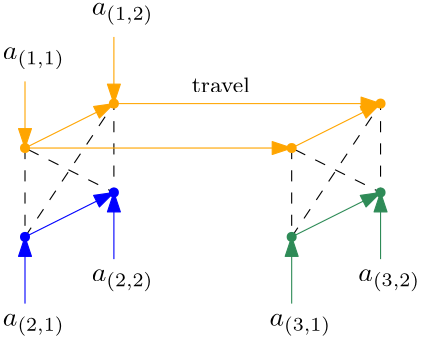 <?xml version="1.0"?>
<!DOCTYPE ipe SYSTEM "ipe.dtd">
<ipe version="70218" creator="Ipe 7.2.24">
<info created="D:20241205210146" modified="D:20241206205723"/>
<ipestyle name="basic">
<symbol name="arrow/arc(spx)">
<path stroke="sym-stroke" fill="sym-stroke" pen="sym-pen">
0 0 m
-1 0.333 l
-1 -0.333 l
h
</path>
</symbol>
<symbol name="arrow/farc(spx)">
<path stroke="sym-stroke" fill="white" pen="sym-pen">
0 0 m
-1 0.333 l
-1 -0.333 l
h
</path>
</symbol>
<symbol name="arrow/ptarc(spx)">
<path stroke="sym-stroke" fill="sym-stroke" pen="sym-pen">
0 0 m
-1 0.333 l
-0.8 0 l
-1 -0.333 l
h
</path>
</symbol>
<symbol name="arrow/fptarc(spx)">
<path stroke="sym-stroke" fill="white" pen="sym-pen">
0 0 m
-1 0.333 l
-0.8 0 l
-1 -0.333 l
h
</path>
</symbol>
<symbol name="mark/circle(sx)" transformations="translations">
<path fill="sym-stroke">
0.6 0 0 0.6 0 0 e
0.4 0 0 0.4 0 0 e
</path>
</symbol>
<symbol name="mark/disk(sx)" transformations="translations">
<path fill="sym-stroke">
0.6 0 0 0.6 0 0 e
</path>
</symbol>
<symbol name="mark/fdisk(sfx)" transformations="translations">
<group>
<path fill="sym-fill">
0.5 0 0 0.5 0 0 e
</path>
<path fill="sym-stroke" fillrule="eofill">
0.6 0 0 0.6 0 0 e
0.4 0 0 0.4 0 0 e
</path>
</group>
</symbol>
<symbol name="mark/box(sx)" transformations="translations">
<path fill="sym-stroke" fillrule="eofill">
-0.6 -0.6 m
0.6 -0.6 l
0.6 0.6 l
-0.6 0.6 l
h
-0.4 -0.4 m
0.4 -0.4 l
0.4 0.4 l
-0.4 0.4 l
h
</path>
</symbol>
<symbol name="mark/square(sx)" transformations="translations">
<path fill="sym-stroke">
-0.6 -0.6 m
0.6 -0.6 l
0.6 0.6 l
-0.6 0.6 l
h
</path>
</symbol>
<symbol name="mark/fsquare(sfx)" transformations="translations">
<group>
<path fill="sym-fill">
-0.5 -0.5 m
0.5 -0.5 l
0.5 0.5 l
-0.5 0.5 l
h
</path>
<path fill="sym-stroke" fillrule="eofill">
-0.6 -0.6 m
0.6 -0.6 l
0.6 0.6 l
-0.6 0.6 l
h
-0.4 -0.4 m
0.4 -0.4 l
0.4 0.4 l
-0.4 0.4 l
h
</path>
</group>
</symbol>
<symbol name="mark/cross(sx)" transformations="translations">
<group>
<path fill="sym-stroke">
-0.43 -0.57 m
0.57 0.43 l
0.43 0.57 l
-0.57 -0.43 l
h
</path>
<path fill="sym-stroke">
-0.43 0.57 m
0.57 -0.43 l
0.43 -0.57 l
-0.57 0.43 l
h
</path>
</group>
</symbol>
<symbol name="arrow/fnormal(spx)">
<path stroke="sym-stroke" fill="white" pen="sym-pen">
0 0 m
-1 0.333 l
-1 -0.333 l
h
</path>
</symbol>
<symbol name="arrow/pointed(spx)">
<path stroke="sym-stroke" fill="sym-stroke" pen="sym-pen">
0 0 m
-1 0.333 l
-0.8 0 l
-1 -0.333 l
h
</path>
</symbol>
<symbol name="arrow/fpointed(spx)">
<path stroke="sym-stroke" fill="white" pen="sym-pen">
0 0 m
-1 0.333 l
-0.8 0 l
-1 -0.333 l
h
</path>
</symbol>
<symbol name="arrow/linear(spx)">
<path stroke="sym-stroke" pen="sym-pen">
-1 0.333 m
0 0 l
-1 -0.333 l
</path>
</symbol>
<symbol name="arrow/fdouble(spx)">
<path stroke="sym-stroke" fill="white" pen="sym-pen">
0 0 m
-1 0.333 l
-1 -0.333 l
h
-1 0 m
-2 0.333 l
-2 -0.333 l
h
</path>
</symbol>
<symbol name="arrow/double(spx)">
<path stroke="sym-stroke" fill="sym-stroke" pen="sym-pen">
0 0 m
-1 0.333 l
-1 -0.333 l
h
-1 0 m
-2 0.333 l
-2 -0.333 l
h
</path>
</symbol>
<symbol name="arrow/mid-normal(spx)">
<path stroke="sym-stroke" fill="sym-stroke" pen="sym-pen">
0.5 0 m
-0.5 0.333 l
-0.5 -0.333 l
h
</path>
</symbol>
<symbol name="arrow/mid-fnormal(spx)">
<path stroke="sym-stroke" fill="white" pen="sym-pen">
0.5 0 m
-0.5 0.333 l
-0.5 -0.333 l
h
</path>
</symbol>
<symbol name="arrow/mid-pointed(spx)">
<path stroke="sym-stroke" fill="sym-stroke" pen="sym-pen">
0.5 0 m
-0.5 0.333 l
-0.3 0 l
-0.5 -0.333 l
h
</path>
</symbol>
<symbol name="arrow/mid-fpointed(spx)">
<path stroke="sym-stroke" fill="white" pen="sym-pen">
0.5 0 m
-0.5 0.333 l
-0.3 0 l
-0.5 -0.333 l
h
</path>
</symbol>
<symbol name="arrow/mid-double(spx)">
<path stroke="sym-stroke" fill="sym-stroke" pen="sym-pen">
1 0 m
0 0.333 l
0 -0.333 l
h
0 0 m
-1 0.333 l
-1 -0.333 l
h
</path>
</symbol>
<symbol name="arrow/mid-fdouble(spx)">
<path stroke="sym-stroke" fill="white" pen="sym-pen">
1 0 m
0 0.333 l
0 -0.333 l
h
0 0 m
-1 0.333 l
-1 -0.333 l
h
</path>
</symbol>
<anglesize name="22.5 deg" value="22.5"/>
<anglesize name="30 deg" value="30"/>
<anglesize name="45 deg" value="45"/>
<anglesize name="60 deg" value="60"/>
<anglesize name="90 deg" value="90"/>
<arrowsize name="large" value="10"/>
<arrowsize name="small" value="5"/>
<arrowsize name="tiny" value="3"/>
<color name="blue" value="0 0 1"/>
<color name="brown" value="0.647 0.165 0.165"/>
<color name="darkblue" value="0 0 0.545"/>
<color name="darkcyan" value="0 0.545 0.545"/>
<color name="darkgray" value="0.663"/>
<color name="darkgreen" value="0 0.392 0"/>
<color name="darkmagenta" value="0.545 0 0.545"/>
<color name="darkorange" value="1 0.549 0"/>
<color name="darkred" value="0.545 0 0"/>
<color name="gold" value="1 0.843 0"/>
<color name="gray" value="0.745"/>
<color name="green" value="0 1 0"/>
<color name="lightblue" value="0.678 0.847 0.902"/>
<color name="lightcyan" value="0.878 1 1"/>
<color name="lightgray" value="0.827"/>
<color name="lightgreen" value="0.565 0.933 0.565"/>
<color name="lightyellow" value="1 1 0.878"/>
<color name="navy" value="0 0 0.502"/>
<color name="orange" value="1 0.647 0"/>
<color name="pink" value="1 0.753 0.796"/>
<color name="purple" value="0.627 0.125 0.941"/>
<color name="red" value="1 0 0"/>
<color name="seagreen" value="0.18 0.545 0.341"/>
<color name="turquoise" value="0.251 0.878 0.816"/>
<color name="violet" value="0.933 0.51 0.933"/>
<color name="yellow" value="1 1 0"/>
<dashstyle name="dash dot dotted" value="[4 2 1 2 1 2] 0"/>
<dashstyle name="dash dotted" value="[4 2 1 2] 0"/>
<dashstyle name="dashed" value="[4] 0"/>
<dashstyle name="dotted" value="[1 3] 0"/>
<gridsize name="10 pts (~3.5 mm)" value="10"/>
<gridsize name="14 pts (~5 mm)" value="14"/>
<gridsize name="16 pts (~6 mm)" value="16"/>
<gridsize name="20 pts (~7 mm)" value="20"/>
<gridsize name="28 pts (~10 mm)" value="28"/>
<gridsize name="32 pts (~12 mm)" value="32"/>
<gridsize name="4 pts" value="4"/>
<gridsize name="56 pts (~20 mm)" value="56"/>
<gridsize name="8 pts (~3 mm)" value="8"/>
<opacity name="10%" value="0.1"/>
<opacity name="30%" value="0.3"/>
<opacity name="50%" value="0.5"/>
<opacity name="75%" value="0.75"/>
<pen name="fat" value="1.2"/>
<pen name="heavier" value="0.8"/>
<pen name="ultrafat" value="2"/>
<symbolsize name="large" value="5"/>
<symbolsize name="small" value="2"/>
<symbolsize name="tiny" value="1.1"/>
<textsize name="Huge" value="\Huge"/>
<textsize name="LARGE" value="\LARGE"/>
<textsize name="Large" value="\Large"/>
<textsize name="footnote" value="\footnotesize"/>
<textsize name="huge" value="\huge"/>
<textsize name="large" value="\large"/>
<textsize name="small" value="\small"/>
<textsize name="tiny" value="\tiny"/>
<textstyle name="center" begin="\begin{center}" end="\end{center}"/>
<textstyle name="item" begin="\begin{itemize}\item{}" end="\end{itemize}"/>
<textstyle name="itemize" begin="\begin{itemize}" end="\end{itemize}"/>
<tiling name="falling" angle="-60" step="4" width="1"/>
<tiling name="rising" angle="30" step="4" width="1"/>
</ipestyle>
<page>
<layer name="alpha"/>
<view layers="alpha" active="alpha"/>
<path layer="alpha" stroke="black" dash="dashed">
272 736 m
272 704 l
304 752 l
304 720 l
272 736 l
</path>
<path stroke="black" dash="dashed">
176 736 m
176 704 l
208 752 l
208 720 l
176 736 l
</path>
<path matrix="2 0 0 1 -176 -16" stroke="orange" fill="lightgray" pen="0.4" arrow="normal/normal">
176 752 m
192 768 l
</path>
<path matrix="2 0 0 1 -176 -16" stroke="orange" fill="lightgray" pen="0.4" arrow="normal/normal">
224 752 m
240 768 l
</path>
<path stroke="orange" fill="lightgray" pen="0.4" arrow="normal/normal">
176 736 m
272 736 l
</path>
<path matrix="1 0 0 1 0 -16" stroke="orange" fill="lightgray" pen="0.4" arrow="normal/normal">
208 768 m
304 768 l
</path>
<path matrix="1 0 0 1 0 48" stroke="blue" fill="lightgray" pen="0.4" arrow="normal/normal">
176 656 m
208 672 l
</path>
<path matrix="1 0 0 1 0 48" stroke="seagreen" fill="lightgray" pen="0.4" arrow="normal/normal">
272 656 m
304 672 l
</path>
<path matrix="1 0 0 1 0 48" stroke="blue" fill="lightgray" pen="0.4" arrow="normal/normal">
176 632 m
176 656 l
</path>
<path matrix="1 0 0 1 0 48" stroke="blue" fill="lightgray" pen="0.4" arrow="normal/normal">
208 648 m
208 672 l
</path>
<path matrix="1 0 0 1 64 32" stroke="seagreen" fill="white" pen="0.4" arrow="normal/normal">
208 648 m
208 672 l
</path>
<path matrix="1 0 0 1 96 48" stroke="seagreen" fill="white" pen="0.4" arrow="normal/normal">
208 648 m
208 672 l
</path>
<path stroke="orange" fill="lightgray" pen="0.4" arrow="normal/normal">
176 760 m
176 736 l
</path>
<path stroke="orange" fill="lightgray" pen="0.4" arrow="normal/normal">
208 776 m
208 752 l
</path>
<text matrix="1 0 0 1 -4 -4" transformations="translations" pos="172 772" stroke="black" type="label" width="22.3" height="4.292" depth="3.54" valign="baseline" style="math">a_{(1,1)}</text>
<text matrix="1 0 0 1 -4 0" transformations="translations" pos="204 784" stroke="black" type="label" width="22.3" height="4.292" depth="3.54" valign="baseline" style="math">a_{(1,2)}</text>
<text matrix="1 0 0 1 4 48" transformations="translations" pos="164 624" stroke="black" type="label" width="22.3" height="4.292" depth="3.54" valign="baseline" style="math">a_{(2,1)}</text>
<text matrix="1 0 0 1 0 52" transformations="translations" pos="200 636" stroke="black" type="label" width="22.3" height="4.292" depth="3.54" valign="baseline" style="math">a_{(2,2)}</text>
<text matrix="1 0 0 1 0 48" transformations="translations" pos="264 624" stroke="black" type="label" width="22.3" height="4.292" depth="3.54" valign="baseline" style="math">a_{(3,1)}</text>
<text matrix="1 0 0 1 -4 60" transformations="translations" pos="300 628" stroke="black" type="label" width="22.3" height="4.292" depth="3.54" valign="baseline" style="math">a_{(3,2)}</text>
<use matrix="2 0 0 2 -176 -784" name="mark/disk(sx)" pos="192 768" size="normal" stroke="orange"/>
<use matrix="2 0 0 2 -176 -784" name="mark/disk(sx)" pos="240 768" size="normal" stroke="orange"/>
<use matrix="2 0 0 2 -176 -768" name="mark/disk(sx)" pos="176 752" size="normal" stroke="orange"/>
<use matrix="2 0 0 2 -176 -768" name="mark/disk(sx)" pos="224 752" size="normal" stroke="orange"/>
<use matrix="2 0 0 2 -176 -720" name="mark/disk(sx)" pos="192 720" size="normal" stroke="blue"/>
<use matrix="1 0 0 1 0 48" name="mark/disk(sx)" pos="176 656" size="normal" stroke="blue"/>
<use matrix="2 0 0 2 -176 -720" name="mark/disk(sx)" pos="240 720" size="normal" stroke="seagreen"/>
<use matrix="1 0 0 1 0 48" name="mark/disk(sx)" pos="272 656" size="normal" stroke="seagreen"/>
<text matrix="1 0 0 1 -8 0" transformations="translations" pos="244 756" stroke="black" type="label" width="20.943" height="5.535" depth="0" valign="baseline" size="footnote">travel</text>
</page>
</ipe>
